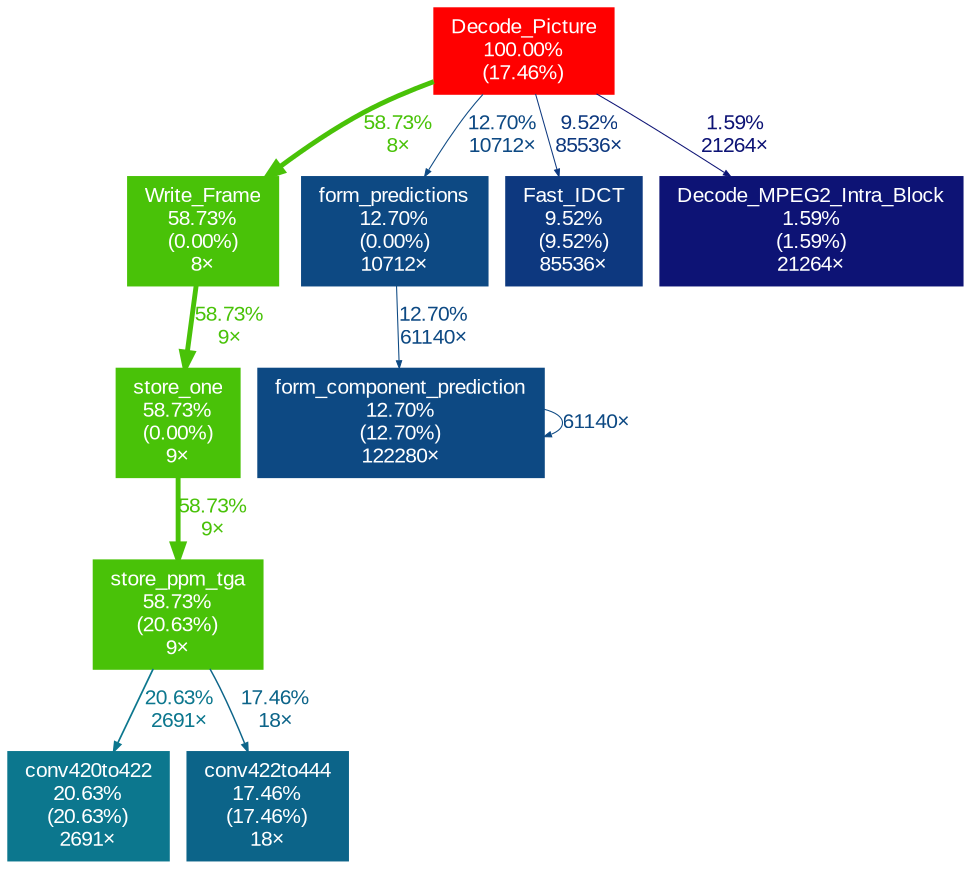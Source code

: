 digraph {
	graph [fontname=Arial, nodesep=0.125, ranksep=0.25];
	node [fontcolor=white, fontname=Arial, height=0, shape=box, style=filled, width=0];
	edge [fontname=Arial];
	1 [color="#ff0000", fontcolor="#ffffff", fontsize="10.00", label="Decode_Picture\n100.00%\n(17.46%)"];
	1 -> 4 [arrowsize="0.77", color="#49c208", fontcolor="#49c208", fontsize="10.00", label="58.73%\n8×", labeldistance="2.35", penwidth="2.35"];
	1 -> 8 [arrowsize="0.36", color="#0d4983", fontcolor="#0d4983", fontsize="10.00", label="12.70%\n10712×", labeldistance="0.51", penwidth="0.51"];
	1 -> 9 [arrowsize="0.35", color="#0d387f", fontcolor="#0d387f", fontsize="10.00", label="9.52%\n85536×", labeldistance="0.50", penwidth="0.50"];
	1 -> 10 [arrowsize="0.35", color="#0d1375", fontcolor="#0d1375", fontsize="10.00", label="1.59%\n21264×", labeldistance="0.50", penwidth="0.50"];
	2 [color="#49c208", fontcolor="#ffffff", fontsize="10.00", label="store_one\n58.73%\n(0.00%)\n9×"];
	2 -> 3 [arrowsize="0.77", color="#49c208", fontcolor="#49c208", fontsize="10.00", label="58.73%\n9×", labeldistance="2.35", penwidth="2.35"];
	3 [color="#49c208", fontcolor="#ffffff", fontsize="10.00", label="store_ppm_tga\n58.73%\n(20.63%)\n9×"];
	3 -> 5 [arrowsize="0.45", color="#0c778e", fontcolor="#0c778e", fontsize="10.00", label="20.63%\n2691×", labeldistance="0.83", penwidth="0.83"];
	3 -> 6 [arrowsize="0.42", color="#0c6489", fontcolor="#0c6489", fontsize="10.00", label="17.46%\n18×", labeldistance="0.70", penwidth="0.70"];
	4 [color="#49c208", fontcolor="#ffffff", fontsize="10.00", label="Write_Frame\n58.73%\n(0.00%)\n8×"];
	4 -> 2 [arrowsize="0.77", color="#49c208", fontcolor="#49c208", fontsize="10.00", label="58.73%\n9×", labeldistance="2.35", penwidth="2.35"];
	5 [color="#0c778e", fontcolor="#ffffff", fontsize="10.00", label="conv420to422\n20.63%\n(20.63%)\n2691×"];
	6 [color="#0c6489", fontcolor="#ffffff", fontsize="10.00", label="conv422to444\n17.46%\n(17.46%)\n18×"];
	7 [color="#0d4983", fontcolor="#ffffff", fontsize="10.00", label="form_component_prediction\n12.70%\n(12.70%)\n122280×"];
	7 -> 7 [arrowsize="0.36", color="#0d4983", fontcolor="#0d4983", fontsize="10.00", label="61140×", labeldistance="0.51", penwidth="0.51"];
	8 [color="#0d4983", fontcolor="#ffffff", fontsize="10.00", label="form_predictions\n12.70%\n(0.00%)\n10712×"];
	8 -> 7 [arrowsize="0.36", color="#0d4983", fontcolor="#0d4983", fontsize="10.00", label="12.70%\n61140×", labeldistance="0.51", penwidth="0.51"];
	9 [color="#0d387f", fontcolor="#ffffff", fontsize="10.00", label="Fast_IDCT\n9.52%\n(9.52%)\n85536×"];
	10 [color="#0d1375", fontcolor="#ffffff", fontsize="10.00", label="Decode_MPEG2_Intra_Block\n1.59%\n(1.59%)\n21264×"];
}
